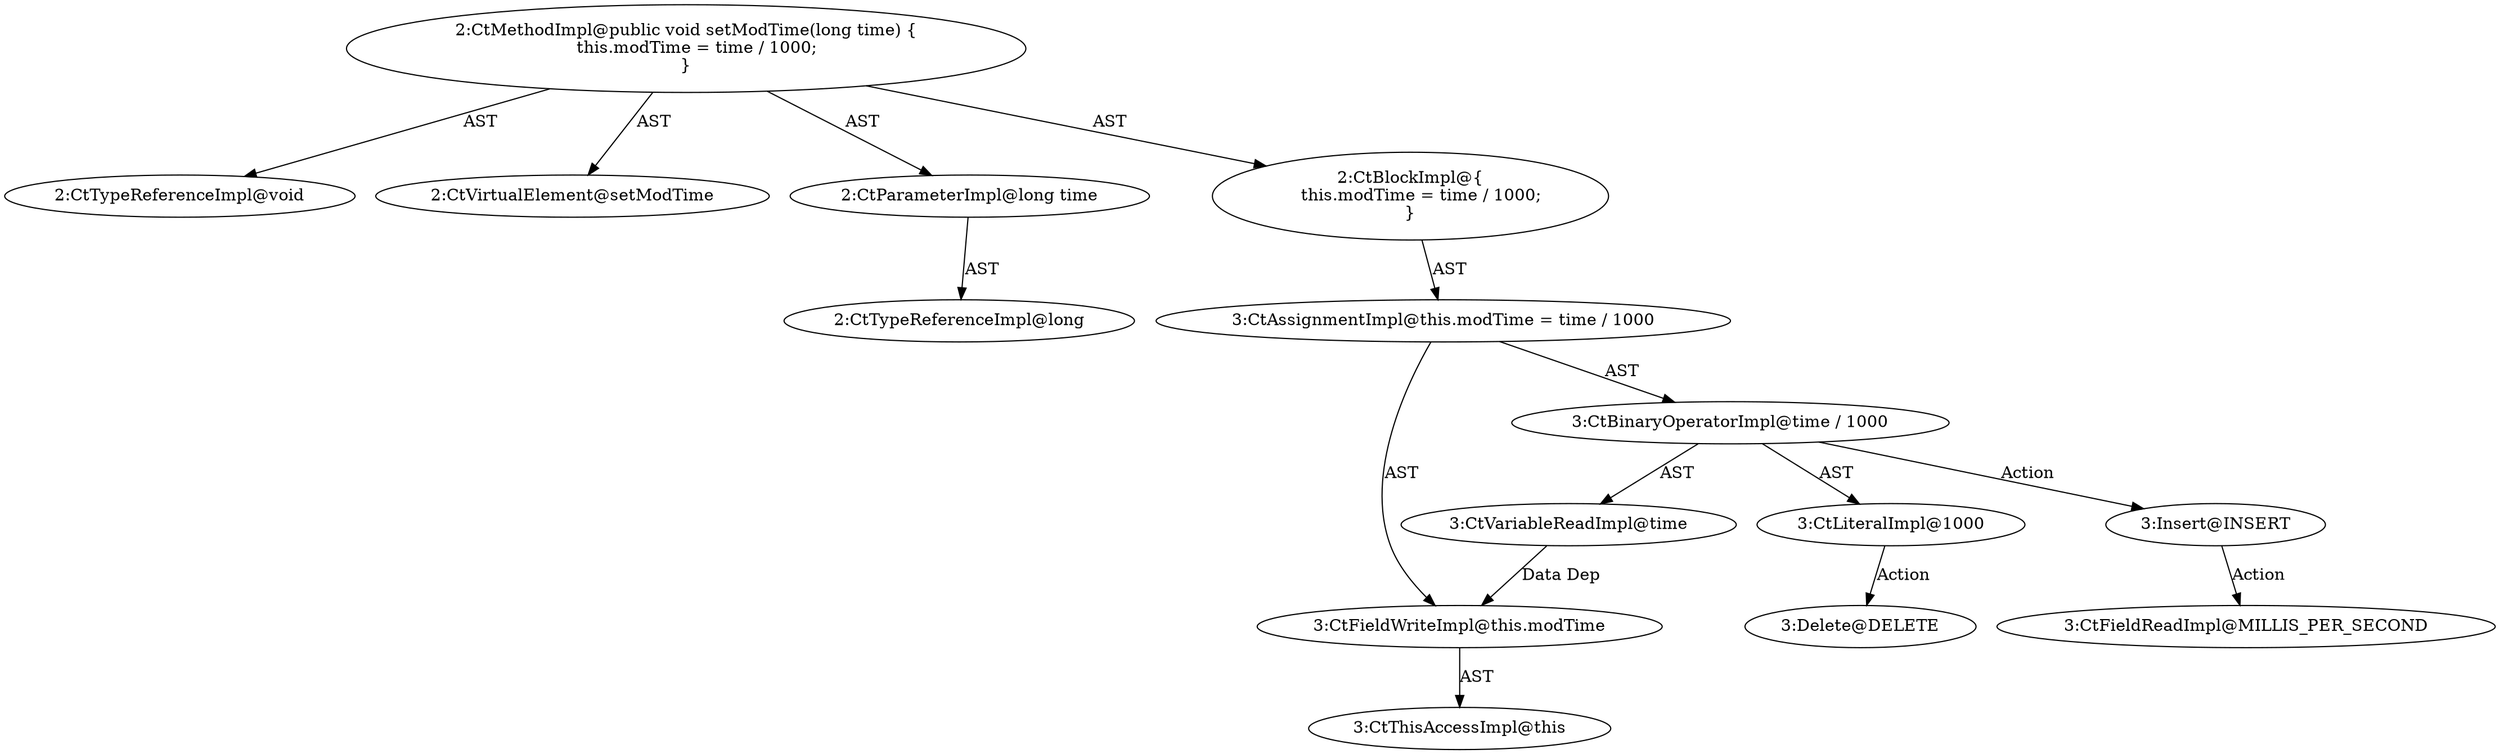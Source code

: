 digraph "setModTime#?,long" {
0 [label="2:CtTypeReferenceImpl@void" shape=ellipse]
1 [label="2:CtVirtualElement@setModTime" shape=ellipse]
2 [label="2:CtParameterImpl@long time" shape=ellipse]
3 [label="2:CtTypeReferenceImpl@long" shape=ellipse]
4 [label="3:CtFieldWriteImpl@this.modTime" shape=ellipse]
5 [label="3:CtThisAccessImpl@this" shape=ellipse]
6 [label="3:CtVariableReadImpl@time" shape=ellipse]
7 [label="3:CtLiteralImpl@1000" shape=ellipse]
8 [label="3:CtBinaryOperatorImpl@time / 1000" shape=ellipse]
9 [label="3:CtAssignmentImpl@this.modTime = time / 1000" shape=ellipse]
10 [label="2:CtBlockImpl@\{
    this.modTime = time / 1000;
\}" shape=ellipse]
11 [label="2:CtMethodImpl@public void setModTime(long time) \{
    this.modTime = time / 1000;
\}" shape=ellipse]
12 [label="3:Delete@DELETE" shape=ellipse]
13 [label="3:Insert@INSERT" shape=ellipse]
14 [label="3:CtFieldReadImpl@MILLIS_PER_SECOND" shape=ellipse]
2 -> 3 [label="AST"];
4 -> 5 [label="AST"];
6 -> 4 [label="Data Dep"];
7 -> 12 [label="Action"];
8 -> 6 [label="AST"];
8 -> 7 [label="AST"];
8 -> 13 [label="Action"];
9 -> 4 [label="AST"];
9 -> 8 [label="AST"];
10 -> 9 [label="AST"];
11 -> 1 [label="AST"];
11 -> 0 [label="AST"];
11 -> 2 [label="AST"];
11 -> 10 [label="AST"];
13 -> 14 [label="Action"];
}